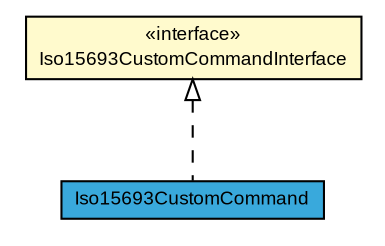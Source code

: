 #!/usr/local/bin/dot
#
# Class diagram 
# Generated by UMLGraph version R5_7_2-3-gee82a7 (http://www.umlgraph.org/)
#

digraph G {
	edge [fontname="arial",fontsize=10,labelfontname="arial",labelfontsize=10];
	node [fontname="arial",fontsize=10,shape=plaintext];
	nodesep=0.25;
	ranksep=0.5;
	// com.st.st25sdk.command.Iso15693CustomCommandInterface
	c13881 [label=<<table title="com.st.st25sdk.command.Iso15693CustomCommandInterface" border="0" cellborder="1" cellspacing="0" cellpadding="2" port="p" bgcolor="lemonChiffon" href="./Iso15693CustomCommandInterface.html">
		<tr><td><table border="0" cellspacing="0" cellpadding="1">
<tr><td align="center" balign="center"> &#171;interface&#187; </td></tr>
<tr><td align="center" balign="center"> Iso15693CustomCommandInterface </td></tr>
		</table></td></tr>
		</table>>, URL="./Iso15693CustomCommandInterface.html", fontname="arial", fontcolor="black", fontsize=9.0];
	// com.st.st25sdk.command.Iso15693CustomCommand
	c13882 [label=<<table title="com.st.st25sdk.command.Iso15693CustomCommand" border="0" cellborder="1" cellspacing="0" cellpadding="2" port="p" bgcolor="#39a9dc" href="./Iso15693CustomCommand.html">
		<tr><td><table border="0" cellspacing="0" cellpadding="1">
<tr><td align="center" balign="center"> Iso15693CustomCommand </td></tr>
		</table></td></tr>
		</table>>, URL="./Iso15693CustomCommand.html", fontname="arial", fontcolor="black", fontsize=9.0];
	//com.st.st25sdk.command.Iso15693CustomCommand implements com.st.st25sdk.command.Iso15693CustomCommandInterface
	c13881:p -> c13882:p [dir=back,arrowtail=empty,style=dashed];
}

